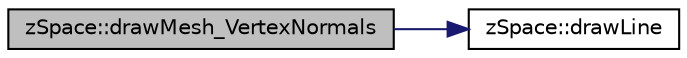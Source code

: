 digraph "zSpace::drawMesh_VertexNormals"
{
 // LATEX_PDF_SIZE
  edge [fontname="Helvetica",fontsize="10",labelfontname="Helvetica",labelfontsize="10"];
  node [fontname="Helvetica",fontsize="10",shape=record];
  rankdir="LR";
  Node41 [label="zSpace::drawMesh_VertexNormals",height=0.2,width=0.4,color="black", fillcolor="grey75", style="filled", fontcolor="black",tooltip="This method displays the vertex normals of a mesh."];
  Node41 -> Node42 [color="midnightblue",fontsize="10",style="solid",fontname="Helvetica"];
  Node42 [label="zSpace::drawLine",height=0.2,width=0.4,color="black", fillcolor="white", style="filled",URL="$group__z_display_utilities.html#gaec82cd49ab7e71265e211454bf3f721b",tooltip="This method draws a line between the given two points."];
}
